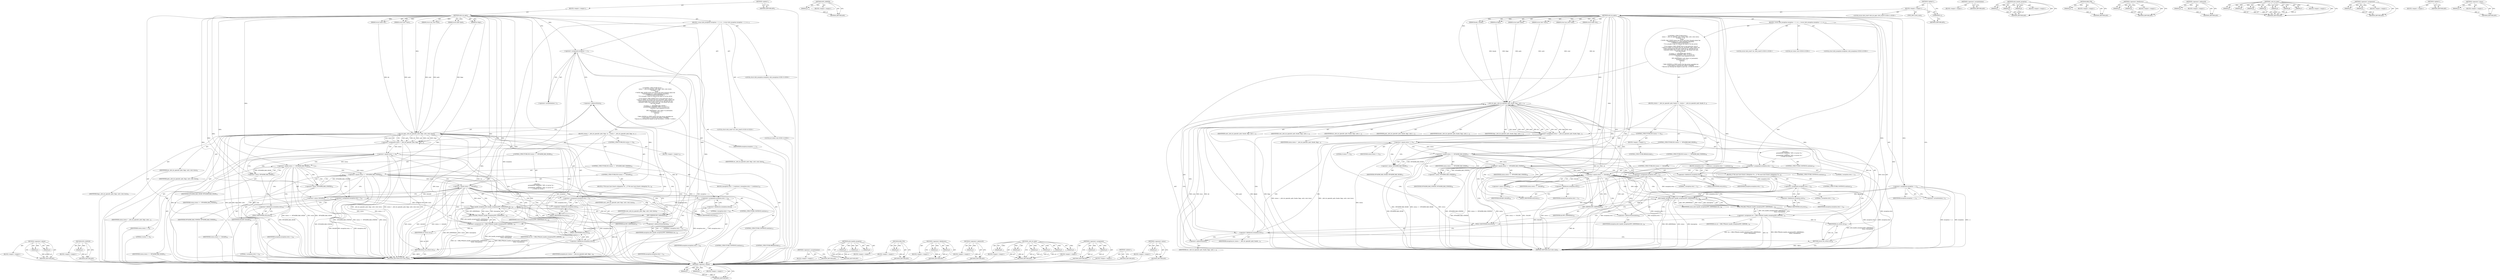 digraph "&lt;operator&gt;.minus" {
vulnerable_141 [label=<(METHOD,&lt;operator&gt;.equals)>];
vulnerable_142 [label=<(PARAM,p1)>];
vulnerable_143 [label=<(PARAM,p2)>];
vulnerable_144 [label=<(BLOCK,&lt;empty&gt;,&lt;empty&gt;)>];
vulnerable_145 [label=<(METHOD_RETURN,ANY)>];
vulnerable_165 [label=<(METHOD,NFS_SERVER)>];
vulnerable_166 [label=<(PARAM,p1)>];
vulnerable_167 [label=<(BLOCK,&lt;empty&gt;,&lt;empty&gt;)>];
vulnerable_168 [label=<(METHOD_RETURN,ANY)>];
vulnerable_6 [label=<(METHOD,&lt;global&gt;)<SUB>1</SUB>>];
vulnerable_7 [label=<(BLOCK,&lt;empty&gt;,&lt;empty&gt;)<SUB>1</SUB>>];
vulnerable_8 [label=<(METHOD,nfs4_do_open)<SUB>1</SUB>>];
vulnerable_9 [label=<(PARAM,struct inode *dir)<SUB>1</SUB>>];
vulnerable_10 [label=<(PARAM,struct path *path)<SUB>1</SUB>>];
vulnerable_11 [label=<(PARAM,int flags)<SUB>1</SUB>>];
vulnerable_12 [label=<(PARAM,struct iattr *sattr)<SUB>1</SUB>>];
vulnerable_13 [label=<(PARAM,struct rpc_cred *cred)<SUB>1</SUB>>];
vulnerable_14 [label=<(BLOCK,{
 	struct nfs4_exception exception = { };
 	st...,{
 	struct nfs4_exception exception = { };
 	st...)<SUB>2</SUB>>];
vulnerable_15 [label="<(LOCAL,struct nfs4_exception exception: nfs4_exception)<SUB>3</SUB>>"];
vulnerable_16 [label=<(&lt;operator&gt;.assignment,exception = { })<SUB>3</SUB>>];
vulnerable_17 [label=<(IDENTIFIER,exception,exception = { })<SUB>3</SUB>>];
vulnerable_18 [label=<(&lt;operator&gt;.arrayInitializer,{ })<SUB>3</SUB>>];
vulnerable_19 [label="<(LOCAL,struct nfs4_state* res: nfs4_state*)<SUB>4</SUB>>"];
vulnerable_20 [label="<(LOCAL,int status: int)<SUB>5</SUB>>"];
vulnerable_21 [label="<(CONTROL_STRUCTURE,DO,do {
		status = _nfs4_do_open(dir, path, flags, sattr, cred, &amp;res);
 		if (status == 0)
 			break;
 		/* NOTE: BAD_SEQID means the server and client disagree about the
		 * book-keeping w.r.t. state-changing operations
		 * (OPEN/CLOSE/LOCK/LOCKU...)
		 * It is actually a sign of a bug on the client or on the server.
		 *
		 * If we receive a BAD_SEQID error in the particular case of
		 * doing an OPEN, we assume that nfs_increment_open_seqid() will
		 * have unhashed the old state_owner for us, and that we can
		 * therefore safely retry using a new one. We should still warn
		 * the user though...
		 */
		if (status == -NFS4ERR_BAD_SEQID) {
			printk(KERN_WARNING &quot;NFS: v4 server %s &quot;
					&quot; returned a bad sequence-id error!\n&quot;,
					NFS_SERVER(dir)-&gt;nfs_client-&gt;cl_hostname);
			exception.retry = 1;
			continue;
		}
		/*
		 * BAD_STATEID on OPEN means that the server cancelled our
		 * state before it received the OPEN_CONFIRM.
		 * Recover by retrying the request as per the discus...)<SUB>7</SUB>>"];
vulnerable_22 [label=<(BLOCK,{
		status = _nfs4_do_open(dir, path, flags, sa...,{
		status = _nfs4_do_open(dir, path, flags, sa...)<SUB>7</SUB>>];
vulnerable_23 [label=<(&lt;operator&gt;.assignment,status = _nfs4_do_open(dir, path, flags, sattr,...)<SUB>8</SUB>>];
vulnerable_24 [label=<(IDENTIFIER,status,status = _nfs4_do_open(dir, path, flags, sattr,...)<SUB>8</SUB>>];
vulnerable_25 [label=<(_nfs4_do_open,_nfs4_do_open(dir, path, flags, sattr, cred, &amp;res))<SUB>8</SUB>>];
vulnerable_26 [label=<(IDENTIFIER,dir,_nfs4_do_open(dir, path, flags, sattr, cred, &amp;res))<SUB>8</SUB>>];
vulnerable_27 [label=<(IDENTIFIER,path,_nfs4_do_open(dir, path, flags, sattr, cred, &amp;res))<SUB>8</SUB>>];
vulnerable_28 [label=<(IDENTIFIER,flags,_nfs4_do_open(dir, path, flags, sattr, cred, &amp;res))<SUB>8</SUB>>];
vulnerable_29 [label=<(IDENTIFIER,sattr,_nfs4_do_open(dir, path, flags, sattr, cred, &amp;res))<SUB>8</SUB>>];
vulnerable_30 [label=<(IDENTIFIER,cred,_nfs4_do_open(dir, path, flags, sattr, cred, &amp;res))<SUB>8</SUB>>];
vulnerable_31 [label=<(&lt;operator&gt;.addressOf,&amp;res)<SUB>8</SUB>>];
vulnerable_32 [label=<(IDENTIFIER,res,_nfs4_do_open(dir, path, flags, sattr, cred, &amp;res))<SUB>8</SUB>>];
vulnerable_33 [label=<(CONTROL_STRUCTURE,IF,if (status == 0))<SUB>9</SUB>>];
vulnerable_34 [label=<(&lt;operator&gt;.equals,status == 0)<SUB>9</SUB>>];
vulnerable_35 [label=<(IDENTIFIER,status,status == 0)<SUB>9</SUB>>];
vulnerable_36 [label=<(LITERAL,0,status == 0)<SUB>9</SUB>>];
vulnerable_37 [label=<(BLOCK,&lt;empty&gt;,&lt;empty&gt;)<SUB>10</SUB>>];
vulnerable_38 [label=<(CONTROL_STRUCTURE,BREAK,break;)<SUB>10</SUB>>];
vulnerable_39 [label=<(CONTROL_STRUCTURE,IF,if (status == -NFS4ERR_BAD_SEQID))<SUB>22</SUB>>];
vulnerable_40 [label=<(&lt;operator&gt;.equals,status == -NFS4ERR_BAD_SEQID)<SUB>22</SUB>>];
vulnerable_41 [label=<(IDENTIFIER,status,status == -NFS4ERR_BAD_SEQID)<SUB>22</SUB>>];
vulnerable_42 [label=<(&lt;operator&gt;.minus,-NFS4ERR_BAD_SEQID)<SUB>22</SUB>>];
vulnerable_43 [label=<(IDENTIFIER,NFS4ERR_BAD_SEQID,-NFS4ERR_BAD_SEQID)<SUB>22</SUB>>];
vulnerable_44 [label="<(BLOCK,{
			printk(KERN_WARNING &quot;NFS: v4 server %s &quot;
	...,{
			printk(KERN_WARNING &quot;NFS: v4 server %s &quot;
	...)<SUB>22</SUB>>"];
vulnerable_45 [label=<(&lt;operator&gt;.assignment,exception.retry = 1)<SUB>26</SUB>>];
vulnerable_46 [label=<(&lt;operator&gt;.fieldAccess,exception.retry)<SUB>26</SUB>>];
vulnerable_47 [label=<(IDENTIFIER,exception,exception.retry = 1)<SUB>26</SUB>>];
vulnerable_48 [label=<(FIELD_IDENTIFIER,retry,retry)<SUB>26</SUB>>];
vulnerable_49 [label=<(LITERAL,1,exception.retry = 1)<SUB>26</SUB>>];
vulnerable_50 [label=<(CONTROL_STRUCTURE,CONTINUE,continue;)<SUB>27</SUB>>];
vulnerable_51 [label=<(CONTROL_STRUCTURE,IF,if (status == -NFS4ERR_BAD_STATEID))<SUB>35</SUB>>];
vulnerable_52 [label=<(&lt;operator&gt;.equals,status == -NFS4ERR_BAD_STATEID)<SUB>35</SUB>>];
vulnerable_53 [label=<(IDENTIFIER,status,status == -NFS4ERR_BAD_STATEID)<SUB>35</SUB>>];
vulnerable_54 [label=<(&lt;operator&gt;.minus,-NFS4ERR_BAD_STATEID)<SUB>35</SUB>>];
vulnerable_55 [label=<(IDENTIFIER,NFS4ERR_BAD_STATEID,-NFS4ERR_BAD_STATEID)<SUB>35</SUB>>];
vulnerable_56 [label=<(BLOCK,{
			exception.retry = 1;
			continue;
		},{
			exception.retry = 1;
			continue;
		})<SUB>35</SUB>>];
vulnerable_57 [label=<(&lt;operator&gt;.assignment,exception.retry = 1)<SUB>36</SUB>>];
vulnerable_58 [label=<(&lt;operator&gt;.fieldAccess,exception.retry)<SUB>36</SUB>>];
vulnerable_59 [label=<(IDENTIFIER,exception,exception.retry = 1)<SUB>36</SUB>>];
vulnerable_60 [label=<(FIELD_IDENTIFIER,retry,retry)<SUB>36</SUB>>];
vulnerable_61 [label=<(LITERAL,1,exception.retry = 1)<SUB>36</SUB>>];
vulnerable_62 [label=<(CONTROL_STRUCTURE,CONTINUE,continue;)<SUB>37</SUB>>];
vulnerable_63 [label=<(CONTROL_STRUCTURE,IF,if (status == -EAGAIN))<SUB>39</SUB>>];
vulnerable_64 [label=<(&lt;operator&gt;.equals,status == -EAGAIN)<SUB>39</SUB>>];
vulnerable_65 [label=<(IDENTIFIER,status,status == -EAGAIN)<SUB>39</SUB>>];
vulnerable_66 [label=<(&lt;operator&gt;.minus,-EAGAIN)<SUB>39</SUB>>];
vulnerable_67 [label=<(IDENTIFIER,EAGAIN,-EAGAIN)<SUB>39</SUB>>];
vulnerable_68 [label=<(BLOCK,{
			/* We must have found a delegation */
			e...,{
			/* We must have found a delegation */
			e...)<SUB>39</SUB>>];
vulnerable_69 [label=<(&lt;operator&gt;.assignment,exception.retry = 1)<SUB>41</SUB>>];
vulnerable_70 [label=<(&lt;operator&gt;.fieldAccess,exception.retry)<SUB>41</SUB>>];
vulnerable_71 [label=<(IDENTIFIER,exception,exception.retry = 1)<SUB>41</SUB>>];
vulnerable_72 [label=<(FIELD_IDENTIFIER,retry,retry)<SUB>41</SUB>>];
vulnerable_73 [label=<(LITERAL,1,exception.retry = 1)<SUB>41</SUB>>];
vulnerable_74 [label=<(CONTROL_STRUCTURE,CONTINUE,continue;)<SUB>42</SUB>>];
vulnerable_75 [label=<(&lt;operator&gt;.assignment,res = ERR_PTR(nfs4_handle_exception(NFS_SERVER(...)<SUB>44</SUB>>];
vulnerable_76 [label=<(IDENTIFIER,res,res = ERR_PTR(nfs4_handle_exception(NFS_SERVER(...)<SUB>44</SUB>>];
vulnerable_77 [label=<(ERR_PTR,ERR_PTR(nfs4_handle_exception(NFS_SERVER(dir),
...)<SUB>44</SUB>>];
vulnerable_78 [label=<(nfs4_handle_exception,nfs4_handle_exception(NFS_SERVER(dir),
					sta...)<SUB>44</SUB>>];
vulnerable_79 [label=<(NFS_SERVER,NFS_SERVER(dir))<SUB>44</SUB>>];
vulnerable_80 [label=<(IDENTIFIER,dir,NFS_SERVER(dir))<SUB>44</SUB>>];
vulnerable_81 [label=<(IDENTIFIER,status,nfs4_handle_exception(NFS_SERVER(dir),
					sta...)<SUB>45</SUB>>];
vulnerable_82 [label=<(&lt;operator&gt;.addressOf,&amp;exception)<SUB>45</SUB>>];
vulnerable_83 [label=<(IDENTIFIER,exception,nfs4_handle_exception(NFS_SERVER(dir),
					sta...)<SUB>45</SUB>>];
vulnerable_84 [label=<(&lt;operator&gt;.fieldAccess,exception.retry)<SUB>46</SUB>>];
vulnerable_85 [label=<(IDENTIFIER,exception,do {
		status = _nfs4_do_open(dir, path, flags,...)<SUB>46</SUB>>];
vulnerable_86 [label=<(FIELD_IDENTIFIER,retry,retry)<SUB>46</SUB>>];
vulnerable_87 [label=<(RETURN,return res;,return res;)<SUB>47</SUB>>];
vulnerable_88 [label=<(IDENTIFIER,res,return res;)<SUB>47</SUB>>];
vulnerable_89 [label=<(METHOD_RETURN,struct nfs4_state)<SUB>1</SUB>>];
vulnerable_91 [label=<(METHOD_RETURN,ANY)<SUB>1</SUB>>];
vulnerable_125 [label=<(METHOD,&lt;operator&gt;.arrayInitializer)>];
vulnerable_126 [label=<(BLOCK,&lt;empty&gt;,&lt;empty&gt;)>];
vulnerable_127 [label=<(METHOD_RETURN,ANY)>];
vulnerable_159 [label=<(METHOD,nfs4_handle_exception)>];
vulnerable_160 [label=<(PARAM,p1)>];
vulnerable_161 [label=<(PARAM,p2)>];
vulnerable_162 [label=<(PARAM,p3)>];
vulnerable_163 [label=<(BLOCK,&lt;empty&gt;,&lt;empty&gt;)>];
vulnerable_164 [label=<(METHOD_RETURN,ANY)>];
vulnerable_155 [label=<(METHOD,ERR_PTR)>];
vulnerable_156 [label=<(PARAM,p1)>];
vulnerable_157 [label=<(BLOCK,&lt;empty&gt;,&lt;empty&gt;)>];
vulnerable_158 [label=<(METHOD_RETURN,ANY)>];
vulnerable_150 [label=<(METHOD,&lt;operator&gt;.fieldAccess)>];
vulnerable_151 [label=<(PARAM,p1)>];
vulnerable_152 [label=<(PARAM,p2)>];
vulnerable_153 [label=<(BLOCK,&lt;empty&gt;,&lt;empty&gt;)>];
vulnerable_154 [label=<(METHOD_RETURN,ANY)>];
vulnerable_137 [label=<(METHOD,&lt;operator&gt;.addressOf)>];
vulnerable_138 [label=<(PARAM,p1)>];
vulnerable_139 [label=<(BLOCK,&lt;empty&gt;,&lt;empty&gt;)>];
vulnerable_140 [label=<(METHOD_RETURN,ANY)>];
vulnerable_128 [label=<(METHOD,_nfs4_do_open)>];
vulnerable_129 [label=<(PARAM,p1)>];
vulnerable_130 [label=<(PARAM,p2)>];
vulnerable_131 [label=<(PARAM,p3)>];
vulnerable_132 [label=<(PARAM,p4)>];
vulnerable_133 [label=<(PARAM,p5)>];
vulnerable_134 [label=<(PARAM,p6)>];
vulnerable_135 [label=<(BLOCK,&lt;empty&gt;,&lt;empty&gt;)>];
vulnerable_136 [label=<(METHOD_RETURN,ANY)>];
vulnerable_120 [label=<(METHOD,&lt;operator&gt;.assignment)>];
vulnerable_121 [label=<(PARAM,p1)>];
vulnerable_122 [label=<(PARAM,p2)>];
vulnerable_123 [label=<(BLOCK,&lt;empty&gt;,&lt;empty&gt;)>];
vulnerable_124 [label=<(METHOD_RETURN,ANY)>];
vulnerable_114 [label=<(METHOD,&lt;global&gt;)<SUB>1</SUB>>];
vulnerable_115 [label=<(BLOCK,&lt;empty&gt;,&lt;empty&gt;)>];
vulnerable_116 [label=<(METHOD_RETURN,ANY)>];
vulnerable_146 [label=<(METHOD,&lt;operator&gt;.minus)>];
vulnerable_147 [label=<(PARAM,p1)>];
vulnerable_148 [label=<(BLOCK,&lt;empty&gt;,&lt;empty&gt;)>];
vulnerable_149 [label=<(METHOD_RETURN,ANY)>];
fixed_152 [label=<(METHOD,&lt;operator&gt;.equals)>];
fixed_153 [label=<(PARAM,p1)>];
fixed_154 [label=<(PARAM,p2)>];
fixed_155 [label=<(BLOCK,&lt;empty&gt;,&lt;empty&gt;)>];
fixed_156 [label=<(METHOD_RETURN,ANY)>];
fixed_176 [label=<(METHOD,NFS_SERVER)>];
fixed_177 [label=<(PARAM,p1)>];
fixed_178 [label=<(BLOCK,&lt;empty&gt;,&lt;empty&gt;)>];
fixed_179 [label=<(METHOD_RETURN,ANY)>];
fixed_6 [label=<(METHOD,&lt;global&gt;)<SUB>1</SUB>>];
fixed_7 [label=<(BLOCK,&lt;empty&gt;,&lt;empty&gt;)<SUB>1</SUB>>];
fixed_8 [label=<(TYPE_DECL,nfs4_state)<SUB>1</SUB>>];
fixed_9 [label="<(LOCAL,struct nfs4_state* nfs4_do_open: nfs4_state*)<SUB>1</SUB>>"];
fixed_10 [label=<(UNKNOWN,),))<SUB>1</SUB>>];
fixed_11 [label=<(METHOD,nfs4_do_open)<SUB>2</SUB>>];
fixed_12 [label=<(PARAM,struct inode *dir)<SUB>2</SUB>>];
fixed_13 [label=<(PARAM,struct path *path)<SUB>2</SUB>>];
fixed_14 [label=<(PARAM,fmode_t fmode)<SUB>2</SUB>>];
fixed_15 [label=<(PARAM,int flags)<SUB>2</SUB>>];
fixed_16 [label=<(PARAM,struct iattr *sattr)<SUB>2</SUB>>];
fixed_17 [label=<(PARAM,struct rpc_cred *cred)<SUB>2</SUB>>];
fixed_18 [label=<(BLOCK,{
 	struct nfs4_exception exception = { };
 	st...,{
 	struct nfs4_exception exception = { };
 	st...)<SUB>3</SUB>>];
fixed_19 [label="<(LOCAL,struct nfs4_exception exception: nfs4_exception)<SUB>4</SUB>>"];
fixed_20 [label=<(&lt;operator&gt;.assignment,exception = { })<SUB>4</SUB>>];
fixed_21 [label=<(IDENTIFIER,exception,exception = { })<SUB>4</SUB>>];
fixed_22 [label=<(&lt;operator&gt;.arrayInitializer,{ })<SUB>4</SUB>>];
fixed_23 [label="<(LOCAL,struct nfs4_state* res: nfs4_state*)<SUB>5</SUB>>"];
fixed_24 [label="<(LOCAL,int status: int)<SUB>6</SUB>>"];
fixed_25 [label="<(CONTROL_STRUCTURE,DO,do {
		status = _nfs4_do_open(dir, path, fmode, flags, sattr, cred, &amp;res);
 		if (status == 0)
 			break;
 		/* NOTE: BAD_SEQID means the server and client disagree about the
		 * book-keeping w.r.t. state-changing operations
		 * (OPEN/CLOSE/LOCK/LOCKU...)
		 * It is actually a sign of a bug on the client or on the server.
		 *
		 * If we receive a BAD_SEQID error in the particular case of
		 * doing an OPEN, we assume that nfs_increment_open_seqid() will
		 * have unhashed the old state_owner for us, and that we can
		 * therefore safely retry using a new one. We should still warn
		 * the user though...
		 */
		if (status == -NFS4ERR_BAD_SEQID) {
			printk(KERN_WARNING &quot;NFS: v4 server %s &quot;
					&quot; returned a bad sequence-id error!\n&quot;,
					NFS_SERVER(dir)-&gt;nfs_client-&gt;cl_hostname);
			exception.retry = 1;
			continue;
		}
		/*
		 * BAD_STATEID on OPEN means that the server cancelled our
		 * state before it received the OPEN_CONFIRM.
		 * Recover by retrying the request as per the...)<SUB>8</SUB>>"];
fixed_26 [label=<(BLOCK,{
		status = _nfs4_do_open(dir, path, fmode, fl...,{
		status = _nfs4_do_open(dir, path, fmode, fl...)<SUB>8</SUB>>];
fixed_27 [label=<(&lt;operator&gt;.assignment,status = _nfs4_do_open(dir, path, fmode, flags,...)<SUB>9</SUB>>];
fixed_28 [label=<(IDENTIFIER,status,status = _nfs4_do_open(dir, path, fmode, flags,...)<SUB>9</SUB>>];
fixed_29 [label=<(_nfs4_do_open,_nfs4_do_open(dir, path, fmode, flags, sattr, c...)<SUB>9</SUB>>];
fixed_30 [label=<(IDENTIFIER,dir,_nfs4_do_open(dir, path, fmode, flags, sattr, c...)<SUB>9</SUB>>];
fixed_31 [label=<(IDENTIFIER,path,_nfs4_do_open(dir, path, fmode, flags, sattr, c...)<SUB>9</SUB>>];
fixed_32 [label=<(IDENTIFIER,fmode,_nfs4_do_open(dir, path, fmode, flags, sattr, c...)<SUB>9</SUB>>];
fixed_33 [label=<(IDENTIFIER,flags,_nfs4_do_open(dir, path, fmode, flags, sattr, c...)<SUB>9</SUB>>];
fixed_34 [label=<(IDENTIFIER,sattr,_nfs4_do_open(dir, path, fmode, flags, sattr, c...)<SUB>9</SUB>>];
fixed_35 [label=<(IDENTIFIER,cred,_nfs4_do_open(dir, path, fmode, flags, sattr, c...)<SUB>9</SUB>>];
fixed_36 [label=<(&lt;operator&gt;.addressOf,&amp;res)<SUB>9</SUB>>];
fixed_37 [label=<(IDENTIFIER,res,_nfs4_do_open(dir, path, fmode, flags, sattr, c...)<SUB>9</SUB>>];
fixed_38 [label=<(CONTROL_STRUCTURE,IF,if (status == 0))<SUB>10</SUB>>];
fixed_39 [label=<(&lt;operator&gt;.equals,status == 0)<SUB>10</SUB>>];
fixed_40 [label=<(IDENTIFIER,status,status == 0)<SUB>10</SUB>>];
fixed_41 [label=<(LITERAL,0,status == 0)<SUB>10</SUB>>];
fixed_42 [label=<(BLOCK,&lt;empty&gt;,&lt;empty&gt;)<SUB>11</SUB>>];
fixed_43 [label=<(CONTROL_STRUCTURE,BREAK,break;)<SUB>11</SUB>>];
fixed_44 [label=<(CONTROL_STRUCTURE,IF,if (status == -NFS4ERR_BAD_SEQID))<SUB>23</SUB>>];
fixed_45 [label=<(&lt;operator&gt;.equals,status == -NFS4ERR_BAD_SEQID)<SUB>23</SUB>>];
fixed_46 [label=<(IDENTIFIER,status,status == -NFS4ERR_BAD_SEQID)<SUB>23</SUB>>];
fixed_47 [label=<(&lt;operator&gt;.minus,-NFS4ERR_BAD_SEQID)<SUB>23</SUB>>];
fixed_48 [label=<(IDENTIFIER,NFS4ERR_BAD_SEQID,-NFS4ERR_BAD_SEQID)<SUB>23</SUB>>];
fixed_49 [label="<(BLOCK,{
			printk(KERN_WARNING &quot;NFS: v4 server %s &quot;
	...,{
			printk(KERN_WARNING &quot;NFS: v4 server %s &quot;
	...)<SUB>23</SUB>>"];
fixed_50 [label=<(&lt;operator&gt;.assignment,exception.retry = 1)<SUB>27</SUB>>];
fixed_51 [label=<(&lt;operator&gt;.fieldAccess,exception.retry)<SUB>27</SUB>>];
fixed_52 [label=<(IDENTIFIER,exception,exception.retry = 1)<SUB>27</SUB>>];
fixed_53 [label=<(FIELD_IDENTIFIER,retry,retry)<SUB>27</SUB>>];
fixed_54 [label=<(LITERAL,1,exception.retry = 1)<SUB>27</SUB>>];
fixed_55 [label=<(CONTROL_STRUCTURE,CONTINUE,continue;)<SUB>28</SUB>>];
fixed_56 [label=<(CONTROL_STRUCTURE,IF,if (status == -NFS4ERR_BAD_STATEID))<SUB>36</SUB>>];
fixed_57 [label=<(&lt;operator&gt;.equals,status == -NFS4ERR_BAD_STATEID)<SUB>36</SUB>>];
fixed_58 [label=<(IDENTIFIER,status,status == -NFS4ERR_BAD_STATEID)<SUB>36</SUB>>];
fixed_59 [label=<(&lt;operator&gt;.minus,-NFS4ERR_BAD_STATEID)<SUB>36</SUB>>];
fixed_60 [label=<(IDENTIFIER,NFS4ERR_BAD_STATEID,-NFS4ERR_BAD_STATEID)<SUB>36</SUB>>];
fixed_61 [label=<(BLOCK,{
			exception.retry = 1;
			continue;
		},{
			exception.retry = 1;
			continue;
		})<SUB>36</SUB>>];
fixed_62 [label=<(&lt;operator&gt;.assignment,exception.retry = 1)<SUB>37</SUB>>];
fixed_63 [label=<(&lt;operator&gt;.fieldAccess,exception.retry)<SUB>37</SUB>>];
fixed_64 [label=<(IDENTIFIER,exception,exception.retry = 1)<SUB>37</SUB>>];
fixed_65 [label=<(FIELD_IDENTIFIER,retry,retry)<SUB>37</SUB>>];
fixed_66 [label=<(LITERAL,1,exception.retry = 1)<SUB>37</SUB>>];
fixed_67 [label=<(CONTROL_STRUCTURE,CONTINUE,continue;)<SUB>38</SUB>>];
fixed_68 [label=<(CONTROL_STRUCTURE,IF,if (status == -EAGAIN))<SUB>40</SUB>>];
fixed_69 [label=<(&lt;operator&gt;.equals,status == -EAGAIN)<SUB>40</SUB>>];
fixed_70 [label=<(IDENTIFIER,status,status == -EAGAIN)<SUB>40</SUB>>];
fixed_71 [label=<(&lt;operator&gt;.minus,-EAGAIN)<SUB>40</SUB>>];
fixed_72 [label=<(IDENTIFIER,EAGAIN,-EAGAIN)<SUB>40</SUB>>];
fixed_73 [label=<(BLOCK,{
			/* We must have found a delegation */
			e...,{
			/* We must have found a delegation */
			e...)<SUB>40</SUB>>];
fixed_74 [label=<(&lt;operator&gt;.assignment,exception.retry = 1)<SUB>42</SUB>>];
fixed_75 [label=<(&lt;operator&gt;.fieldAccess,exception.retry)<SUB>42</SUB>>];
fixed_76 [label=<(IDENTIFIER,exception,exception.retry = 1)<SUB>42</SUB>>];
fixed_77 [label=<(FIELD_IDENTIFIER,retry,retry)<SUB>42</SUB>>];
fixed_78 [label=<(LITERAL,1,exception.retry = 1)<SUB>42</SUB>>];
fixed_79 [label=<(CONTROL_STRUCTURE,CONTINUE,continue;)<SUB>43</SUB>>];
fixed_80 [label=<(&lt;operator&gt;.assignment,res = ERR_PTR(nfs4_handle_exception(NFS_SERVER(...)<SUB>45</SUB>>];
fixed_81 [label=<(IDENTIFIER,res,res = ERR_PTR(nfs4_handle_exception(NFS_SERVER(...)<SUB>45</SUB>>];
fixed_82 [label=<(ERR_PTR,ERR_PTR(nfs4_handle_exception(NFS_SERVER(dir),
...)<SUB>45</SUB>>];
fixed_83 [label=<(nfs4_handle_exception,nfs4_handle_exception(NFS_SERVER(dir),
					sta...)<SUB>45</SUB>>];
fixed_84 [label=<(NFS_SERVER,NFS_SERVER(dir))<SUB>45</SUB>>];
fixed_85 [label=<(IDENTIFIER,dir,NFS_SERVER(dir))<SUB>45</SUB>>];
fixed_86 [label=<(IDENTIFIER,status,nfs4_handle_exception(NFS_SERVER(dir),
					sta...)<SUB>46</SUB>>];
fixed_87 [label=<(&lt;operator&gt;.addressOf,&amp;exception)<SUB>46</SUB>>];
fixed_88 [label=<(IDENTIFIER,exception,nfs4_handle_exception(NFS_SERVER(dir),
					sta...)<SUB>46</SUB>>];
fixed_89 [label=<(&lt;operator&gt;.fieldAccess,exception.retry)<SUB>47</SUB>>];
fixed_90 [label=<(IDENTIFIER,exception,do {
		status = _nfs4_do_open(dir, path, fmode,...)<SUB>47</SUB>>];
fixed_91 [label=<(FIELD_IDENTIFIER,retry,retry)<SUB>47</SUB>>];
fixed_92 [label=<(RETURN,return res;,return res;)<SUB>48</SUB>>];
fixed_93 [label=<(IDENTIFIER,res,return res;)<SUB>48</SUB>>];
fixed_94 [label=<(METHOD_RETURN,struct nfs4_state)<SUB>2</SUB>>];
fixed_96 [label=<(METHOD_RETURN,ANY)<SUB>1</SUB>>];
fixed_135 [label=<(METHOD,&lt;operator&gt;.arrayInitializer)>];
fixed_136 [label=<(BLOCK,&lt;empty&gt;,&lt;empty&gt;)>];
fixed_137 [label=<(METHOD_RETURN,ANY)>];
fixed_170 [label=<(METHOD,nfs4_handle_exception)>];
fixed_171 [label=<(PARAM,p1)>];
fixed_172 [label=<(PARAM,p2)>];
fixed_173 [label=<(PARAM,p3)>];
fixed_174 [label=<(BLOCK,&lt;empty&gt;,&lt;empty&gt;)>];
fixed_175 [label=<(METHOD_RETURN,ANY)>];
fixed_166 [label=<(METHOD,ERR_PTR)>];
fixed_167 [label=<(PARAM,p1)>];
fixed_168 [label=<(BLOCK,&lt;empty&gt;,&lt;empty&gt;)>];
fixed_169 [label=<(METHOD_RETURN,ANY)>];
fixed_161 [label=<(METHOD,&lt;operator&gt;.fieldAccess)>];
fixed_162 [label=<(PARAM,p1)>];
fixed_163 [label=<(PARAM,p2)>];
fixed_164 [label=<(BLOCK,&lt;empty&gt;,&lt;empty&gt;)>];
fixed_165 [label=<(METHOD_RETURN,ANY)>];
fixed_148 [label=<(METHOD,&lt;operator&gt;.addressOf)>];
fixed_149 [label=<(PARAM,p1)>];
fixed_150 [label=<(BLOCK,&lt;empty&gt;,&lt;empty&gt;)>];
fixed_151 [label=<(METHOD_RETURN,ANY)>];
fixed_138 [label=<(METHOD,_nfs4_do_open)>];
fixed_139 [label=<(PARAM,p1)>];
fixed_140 [label=<(PARAM,p2)>];
fixed_141 [label=<(PARAM,p3)>];
fixed_142 [label=<(PARAM,p4)>];
fixed_143 [label=<(PARAM,p5)>];
fixed_144 [label=<(PARAM,p6)>];
fixed_145 [label=<(PARAM,p7)>];
fixed_146 [label=<(BLOCK,&lt;empty&gt;,&lt;empty&gt;)>];
fixed_147 [label=<(METHOD_RETURN,ANY)>];
fixed_130 [label=<(METHOD,&lt;operator&gt;.assignment)>];
fixed_131 [label=<(PARAM,p1)>];
fixed_132 [label=<(PARAM,p2)>];
fixed_133 [label=<(BLOCK,&lt;empty&gt;,&lt;empty&gt;)>];
fixed_134 [label=<(METHOD_RETURN,ANY)>];
fixed_124 [label=<(METHOD,&lt;global&gt;)<SUB>1</SUB>>];
fixed_125 [label=<(BLOCK,&lt;empty&gt;,&lt;empty&gt;)>];
fixed_126 [label=<(METHOD_RETURN,ANY)>];
fixed_157 [label=<(METHOD,&lt;operator&gt;.minus)>];
fixed_158 [label=<(PARAM,p1)>];
fixed_159 [label=<(BLOCK,&lt;empty&gt;,&lt;empty&gt;)>];
fixed_160 [label=<(METHOD_RETURN,ANY)>];
vulnerable_141 -> vulnerable_142  [key=0, label="AST: "];
vulnerable_141 -> vulnerable_142  [key=1, label="DDG: "];
vulnerable_141 -> vulnerable_144  [key=0, label="AST: "];
vulnerable_141 -> vulnerable_143  [key=0, label="AST: "];
vulnerable_141 -> vulnerable_143  [key=1, label="DDG: "];
vulnerable_141 -> vulnerable_145  [key=0, label="AST: "];
vulnerable_141 -> vulnerable_145  [key=1, label="CFG: "];
vulnerable_142 -> vulnerable_145  [key=0, label="DDG: p1"];
vulnerable_143 -> vulnerable_145  [key=0, label="DDG: p2"];
vulnerable_144 -> fixed_152  [key=0];
vulnerable_145 -> fixed_152  [key=0];
vulnerable_165 -> vulnerable_166  [key=0, label="AST: "];
vulnerable_165 -> vulnerable_166  [key=1, label="DDG: "];
vulnerable_165 -> vulnerable_167  [key=0, label="AST: "];
vulnerable_165 -> vulnerable_168  [key=0, label="AST: "];
vulnerable_165 -> vulnerable_168  [key=1, label="CFG: "];
vulnerable_166 -> vulnerable_168  [key=0, label="DDG: p1"];
vulnerable_167 -> fixed_152  [key=0];
vulnerable_168 -> fixed_152  [key=0];
vulnerable_6 -> vulnerable_7  [key=0, label="AST: "];
vulnerable_6 -> vulnerable_91  [key=0, label="AST: "];
vulnerable_6 -> vulnerable_91  [key=1, label="CFG: "];
vulnerable_7 -> vulnerable_8  [key=0, label="AST: "];
vulnerable_8 -> vulnerable_9  [key=0, label="AST: "];
vulnerable_8 -> vulnerable_9  [key=1, label="DDG: "];
vulnerable_8 -> vulnerable_10  [key=0, label="AST: "];
vulnerable_8 -> vulnerable_10  [key=1, label="DDG: "];
vulnerable_8 -> vulnerable_11  [key=0, label="AST: "];
vulnerable_8 -> vulnerable_11  [key=1, label="DDG: "];
vulnerable_8 -> vulnerable_12  [key=0, label="AST: "];
vulnerable_8 -> vulnerable_12  [key=1, label="DDG: "];
vulnerable_8 -> vulnerable_13  [key=0, label="AST: "];
vulnerable_8 -> vulnerable_13  [key=1, label="DDG: "];
vulnerable_8 -> vulnerable_14  [key=0, label="AST: "];
vulnerable_8 -> vulnerable_89  [key=0, label="AST: "];
vulnerable_8 -> vulnerable_18  [key=0, label="CFG: "];
vulnerable_8 -> vulnerable_16  [key=0, label="DDG: "];
vulnerable_8 -> vulnerable_88  [key=0, label="DDG: "];
vulnerable_8 -> vulnerable_25  [key=0, label="DDG: "];
vulnerable_8 -> vulnerable_34  [key=0, label="DDG: "];
vulnerable_8 -> vulnerable_40  [key=0, label="DDG: "];
vulnerable_8 -> vulnerable_45  [key=0, label="DDG: "];
vulnerable_8 -> vulnerable_52  [key=0, label="DDG: "];
vulnerable_8 -> vulnerable_57  [key=0, label="DDG: "];
vulnerable_8 -> vulnerable_64  [key=0, label="DDG: "];
vulnerable_8 -> vulnerable_69  [key=0, label="DDG: "];
vulnerable_8 -> vulnerable_42  [key=0, label="DDG: "];
vulnerable_8 -> vulnerable_54  [key=0, label="DDG: "];
vulnerable_8 -> vulnerable_66  [key=0, label="DDG: "];
vulnerable_8 -> vulnerable_78  [key=0, label="DDG: "];
vulnerable_8 -> vulnerable_79  [key=0, label="DDG: "];
vulnerable_9 -> vulnerable_25  [key=0, label="DDG: dir"];
vulnerable_10 -> vulnerable_25  [key=0, label="DDG: path"];
vulnerable_11 -> vulnerable_25  [key=0, label="DDG: flags"];
vulnerable_12 -> vulnerable_25  [key=0, label="DDG: sattr"];
vulnerable_13 -> vulnerable_25  [key=0, label="DDG: cred"];
vulnerable_14 -> vulnerable_15  [key=0, label="AST: "];
vulnerable_14 -> vulnerable_16  [key=0, label="AST: "];
vulnerable_14 -> vulnerable_19  [key=0, label="AST: "];
vulnerable_14 -> vulnerable_20  [key=0, label="AST: "];
vulnerable_14 -> vulnerable_21  [key=0, label="AST: "];
vulnerable_14 -> vulnerable_87  [key=0, label="AST: "];
vulnerable_15 -> fixed_152  [key=0];
vulnerable_16 -> vulnerable_17  [key=0, label="AST: "];
vulnerable_16 -> vulnerable_18  [key=0, label="AST: "];
vulnerable_16 -> vulnerable_31  [key=0, label="CFG: "];
vulnerable_16 -> vulnerable_89  [key=0, label="DDG: exception"];
vulnerable_16 -> vulnerable_89  [key=1, label="DDG: { }"];
vulnerable_16 -> vulnerable_89  [key=2, label="DDG: exception = { }"];
vulnerable_16 -> vulnerable_78  [key=0, label="DDG: exception"];
vulnerable_17 -> fixed_152  [key=0];
vulnerable_18 -> vulnerable_16  [key=0, label="CFG: "];
vulnerable_19 -> fixed_152  [key=0];
vulnerable_20 -> fixed_152  [key=0];
vulnerable_21 -> vulnerable_22  [key=0, label="AST: "];
vulnerable_21 -> vulnerable_84  [key=0, label="AST: "];
vulnerable_22 -> vulnerable_23  [key=0, label="AST: "];
vulnerable_22 -> vulnerable_33  [key=0, label="AST: "];
vulnerable_22 -> vulnerable_39  [key=0, label="AST: "];
vulnerable_22 -> vulnerable_51  [key=0, label="AST: "];
vulnerable_22 -> vulnerable_63  [key=0, label="AST: "];
vulnerable_22 -> vulnerable_75  [key=0, label="AST: "];
vulnerable_23 -> vulnerable_24  [key=0, label="AST: "];
vulnerable_23 -> vulnerable_25  [key=0, label="AST: "];
vulnerable_23 -> vulnerable_34  [key=0, label="CFG: "];
vulnerable_23 -> vulnerable_34  [key=1, label="DDG: status"];
vulnerable_23 -> vulnerable_89  [key=0, label="DDG: _nfs4_do_open(dir, path, flags, sattr, cred, &amp;res)"];
vulnerable_23 -> vulnerable_89  [key=1, label="DDG: status = _nfs4_do_open(dir, path, flags, sattr, cred, &amp;res)"];
vulnerable_24 -> fixed_152  [key=0];
vulnerable_25 -> vulnerable_26  [key=0, label="AST: "];
vulnerable_25 -> vulnerable_27  [key=0, label="AST: "];
vulnerable_25 -> vulnerable_28  [key=0, label="AST: "];
vulnerable_25 -> vulnerable_29  [key=0, label="AST: "];
vulnerable_25 -> vulnerable_30  [key=0, label="AST: "];
vulnerable_25 -> vulnerable_31  [key=0, label="AST: "];
vulnerable_25 -> vulnerable_23  [key=0, label="CFG: "];
vulnerable_25 -> vulnerable_23  [key=1, label="DDG: path"];
vulnerable_25 -> vulnerable_23  [key=2, label="DDG: dir"];
vulnerable_25 -> vulnerable_23  [key=3, label="DDG: sattr"];
vulnerable_25 -> vulnerable_23  [key=4, label="DDG: cred"];
vulnerable_25 -> vulnerable_23  [key=5, label="DDG: flags"];
vulnerable_25 -> vulnerable_23  [key=6, label="DDG: &amp;res"];
vulnerable_25 -> vulnerable_89  [key=0, label="DDG: dir"];
vulnerable_25 -> vulnerable_89  [key=1, label="DDG: path"];
vulnerable_25 -> vulnerable_89  [key=2, label="DDG: flags"];
vulnerable_25 -> vulnerable_89  [key=3, label="DDG: sattr"];
vulnerable_25 -> vulnerable_89  [key=4, label="DDG: cred"];
vulnerable_25 -> vulnerable_89  [key=5, label="DDG: &amp;res"];
vulnerable_25 -> vulnerable_88  [key=0, label="DDG: &amp;res"];
vulnerable_25 -> vulnerable_79  [key=0, label="DDG: dir"];
vulnerable_26 -> fixed_152  [key=0];
vulnerable_27 -> fixed_152  [key=0];
vulnerable_28 -> fixed_152  [key=0];
vulnerable_29 -> fixed_152  [key=0];
vulnerable_30 -> fixed_152  [key=0];
vulnerable_31 -> vulnerable_32  [key=0, label="AST: "];
vulnerable_31 -> vulnerable_25  [key=0, label="CFG: "];
vulnerable_32 -> fixed_152  [key=0];
vulnerable_33 -> vulnerable_34  [key=0, label="AST: "];
vulnerable_33 -> vulnerable_37  [key=0, label="AST: "];
vulnerable_34 -> vulnerable_35  [key=0, label="AST: "];
vulnerable_34 -> vulnerable_36  [key=0, label="AST: "];
vulnerable_34 -> vulnerable_87  [key=0, label="CFG: "];
vulnerable_34 -> vulnerable_42  [key=0, label="CFG: "];
vulnerable_34 -> vulnerable_42  [key=1, label="CDG: "];
vulnerable_34 -> vulnerable_89  [key=0, label="DDG: status"];
vulnerable_34 -> vulnerable_89  [key=1, label="DDG: status == 0"];
vulnerable_34 -> vulnerable_40  [key=0, label="DDG: status"];
vulnerable_34 -> vulnerable_40  [key=1, label="CDG: "];
vulnerable_34 -> vulnerable_84  [key=0, label="CDG: "];
vulnerable_34 -> vulnerable_86  [key=0, label="CDG: "];
vulnerable_35 -> fixed_152  [key=0];
vulnerable_36 -> fixed_152  [key=0];
vulnerable_37 -> vulnerable_38  [key=0, label="AST: "];
vulnerable_38 -> fixed_152  [key=0];
vulnerable_39 -> vulnerable_40  [key=0, label="AST: "];
vulnerable_39 -> vulnerable_44  [key=0, label="AST: "];
vulnerable_40 -> vulnerable_41  [key=0, label="AST: "];
vulnerable_40 -> vulnerable_42  [key=0, label="AST: "];
vulnerable_40 -> vulnerable_48  [key=0, label="CFG: "];
vulnerable_40 -> vulnerable_48  [key=1, label="CDG: "];
vulnerable_40 -> vulnerable_54  [key=0, label="CFG: "];
vulnerable_40 -> vulnerable_54  [key=1, label="CDG: "];
vulnerable_40 -> vulnerable_89  [key=0, label="DDG: status"];
vulnerable_40 -> vulnerable_89  [key=1, label="DDG: -NFS4ERR_BAD_SEQID"];
vulnerable_40 -> vulnerable_89  [key=2, label="DDG: status == -NFS4ERR_BAD_SEQID"];
vulnerable_40 -> vulnerable_52  [key=0, label="DDG: status"];
vulnerable_40 -> vulnerable_52  [key=1, label="CDG: "];
vulnerable_40 -> vulnerable_46  [key=0, label="CDG: "];
vulnerable_40 -> vulnerable_45  [key=0, label="CDG: "];
vulnerable_41 -> fixed_152  [key=0];
vulnerable_42 -> vulnerable_43  [key=0, label="AST: "];
vulnerable_42 -> vulnerable_40  [key=0, label="CFG: "];
vulnerable_42 -> vulnerable_40  [key=1, label="DDG: NFS4ERR_BAD_SEQID"];
vulnerable_42 -> vulnerable_89  [key=0, label="DDG: NFS4ERR_BAD_SEQID"];
vulnerable_43 -> fixed_152  [key=0];
vulnerable_44 -> vulnerable_45  [key=0, label="AST: "];
vulnerable_44 -> vulnerable_50  [key=0, label="AST: "];
vulnerable_45 -> vulnerable_46  [key=0, label="AST: "];
vulnerable_45 -> vulnerable_49  [key=0, label="AST: "];
vulnerable_45 -> vulnerable_86  [key=0, label="CFG: "];
vulnerable_45 -> vulnerable_89  [key=0, label="DDG: exception.retry"];
vulnerable_45 -> vulnerable_89  [key=1, label="DDG: exception.retry = 1"];
vulnerable_45 -> vulnerable_78  [key=0, label="DDG: exception.retry"];
vulnerable_46 -> vulnerable_47  [key=0, label="AST: "];
vulnerable_46 -> vulnerable_48  [key=0, label="AST: "];
vulnerable_46 -> vulnerable_45  [key=0, label="CFG: "];
vulnerable_47 -> fixed_152  [key=0];
vulnerable_48 -> vulnerable_46  [key=0, label="CFG: "];
vulnerable_49 -> fixed_152  [key=0];
vulnerable_50 -> fixed_152  [key=0];
vulnerable_51 -> vulnerable_52  [key=0, label="AST: "];
vulnerable_51 -> vulnerable_56  [key=0, label="AST: "];
vulnerable_52 -> vulnerable_53  [key=0, label="AST: "];
vulnerable_52 -> vulnerable_54  [key=0, label="AST: "];
vulnerable_52 -> vulnerable_60  [key=0, label="CFG: "];
vulnerable_52 -> vulnerable_60  [key=1, label="CDG: "];
vulnerable_52 -> vulnerable_66  [key=0, label="CFG: "];
vulnerable_52 -> vulnerable_66  [key=1, label="CDG: "];
vulnerable_52 -> vulnerable_89  [key=0, label="DDG: status"];
vulnerable_52 -> vulnerable_89  [key=1, label="DDG: -NFS4ERR_BAD_STATEID"];
vulnerable_52 -> vulnerable_89  [key=2, label="DDG: status == -NFS4ERR_BAD_STATEID"];
vulnerable_52 -> vulnerable_64  [key=0, label="DDG: status"];
vulnerable_52 -> vulnerable_64  [key=1, label="CDG: "];
vulnerable_52 -> vulnerable_57  [key=0, label="CDG: "];
vulnerable_52 -> vulnerable_58  [key=0, label="CDG: "];
vulnerable_53 -> fixed_152  [key=0];
vulnerable_54 -> vulnerable_55  [key=0, label="AST: "];
vulnerable_54 -> vulnerable_52  [key=0, label="CFG: "];
vulnerable_54 -> vulnerable_52  [key=1, label="DDG: NFS4ERR_BAD_STATEID"];
vulnerable_54 -> vulnerable_89  [key=0, label="DDG: NFS4ERR_BAD_STATEID"];
vulnerable_55 -> fixed_152  [key=0];
vulnerable_56 -> vulnerable_57  [key=0, label="AST: "];
vulnerable_56 -> vulnerable_62  [key=0, label="AST: "];
vulnerable_57 -> vulnerable_58  [key=0, label="AST: "];
vulnerable_57 -> vulnerable_61  [key=0, label="AST: "];
vulnerable_57 -> vulnerable_86  [key=0, label="CFG: "];
vulnerable_57 -> vulnerable_89  [key=0, label="DDG: exception.retry"];
vulnerable_57 -> vulnerable_89  [key=1, label="DDG: exception.retry = 1"];
vulnerable_57 -> vulnerable_78  [key=0, label="DDG: exception.retry"];
vulnerable_58 -> vulnerable_59  [key=0, label="AST: "];
vulnerable_58 -> vulnerable_60  [key=0, label="AST: "];
vulnerable_58 -> vulnerable_57  [key=0, label="CFG: "];
vulnerable_59 -> fixed_152  [key=0];
vulnerable_60 -> vulnerable_58  [key=0, label="CFG: "];
vulnerable_61 -> fixed_152  [key=0];
vulnerable_62 -> fixed_152  [key=0];
vulnerable_63 -> vulnerable_64  [key=0, label="AST: "];
vulnerable_63 -> vulnerable_68  [key=0, label="AST: "];
vulnerable_64 -> vulnerable_65  [key=0, label="AST: "];
vulnerable_64 -> vulnerable_66  [key=0, label="AST: "];
vulnerable_64 -> vulnerable_72  [key=0, label="CFG: "];
vulnerable_64 -> vulnerable_72  [key=1, label="CDG: "];
vulnerable_64 -> vulnerable_79  [key=0, label="CFG: "];
vulnerable_64 -> vulnerable_79  [key=1, label="CDG: "];
vulnerable_64 -> vulnerable_89  [key=0, label="DDG: status"];
vulnerable_64 -> vulnerable_89  [key=1, label="DDG: -EAGAIN"];
vulnerable_64 -> vulnerable_89  [key=2, label="DDG: status == -EAGAIN"];
vulnerable_64 -> vulnerable_78  [key=0, label="DDG: status"];
vulnerable_64 -> vulnerable_78  [key=1, label="CDG: "];
vulnerable_64 -> vulnerable_77  [key=0, label="CDG: "];
vulnerable_64 -> vulnerable_75  [key=0, label="CDG: "];
vulnerable_64 -> vulnerable_69  [key=0, label="CDG: "];
vulnerable_64 -> vulnerable_82  [key=0, label="CDG: "];
vulnerable_64 -> vulnerable_70  [key=0, label="CDG: "];
vulnerable_65 -> fixed_152  [key=0];
vulnerable_66 -> vulnerable_67  [key=0, label="AST: "];
vulnerable_66 -> vulnerable_64  [key=0, label="CFG: "];
vulnerable_66 -> vulnerable_64  [key=1, label="DDG: EAGAIN"];
vulnerable_66 -> vulnerable_89  [key=0, label="DDG: EAGAIN"];
vulnerable_67 -> fixed_152  [key=0];
vulnerable_68 -> vulnerable_69  [key=0, label="AST: "];
vulnerable_68 -> vulnerable_74  [key=0, label="AST: "];
vulnerable_69 -> vulnerable_70  [key=0, label="AST: "];
vulnerable_69 -> vulnerable_73  [key=0, label="AST: "];
vulnerable_69 -> vulnerable_86  [key=0, label="CFG: "];
vulnerable_69 -> vulnerable_89  [key=0, label="DDG: exception.retry"];
vulnerable_69 -> vulnerable_89  [key=1, label="DDG: exception.retry = 1"];
vulnerable_69 -> vulnerable_78  [key=0, label="DDG: exception.retry"];
vulnerable_70 -> vulnerable_71  [key=0, label="AST: "];
vulnerable_70 -> vulnerable_72  [key=0, label="AST: "];
vulnerable_70 -> vulnerable_69  [key=0, label="CFG: "];
vulnerable_71 -> fixed_152  [key=0];
vulnerable_72 -> vulnerable_70  [key=0, label="CFG: "];
vulnerable_73 -> fixed_152  [key=0];
vulnerable_74 -> fixed_152  [key=0];
vulnerable_75 -> vulnerable_76  [key=0, label="AST: "];
vulnerable_75 -> vulnerable_77  [key=0, label="AST: "];
vulnerable_75 -> vulnerable_86  [key=0, label="CFG: "];
vulnerable_75 -> vulnerable_89  [key=0, label="DDG: res"];
vulnerable_75 -> vulnerable_89  [key=1, label="DDG: ERR_PTR(nfs4_handle_exception(NFS_SERVER(dir),
					status, &amp;exception))"];
vulnerable_75 -> vulnerable_89  [key=2, label="DDG: res = ERR_PTR(nfs4_handle_exception(NFS_SERVER(dir),
					status, &amp;exception))"];
vulnerable_75 -> vulnerable_88  [key=0, label="DDG: res"];
vulnerable_75 -> vulnerable_25  [key=0, label="DDG: res"];
vulnerable_76 -> fixed_152  [key=0];
vulnerable_77 -> vulnerable_78  [key=0, label="AST: "];
vulnerable_77 -> vulnerable_75  [key=0, label="CFG: "];
vulnerable_77 -> vulnerable_75  [key=1, label="DDG: nfs4_handle_exception(NFS_SERVER(dir),
					status, &amp;exception)"];
vulnerable_77 -> vulnerable_89  [key=0, label="DDG: nfs4_handle_exception(NFS_SERVER(dir),
					status, &amp;exception)"];
vulnerable_78 -> vulnerable_79  [key=0, label="AST: "];
vulnerable_78 -> vulnerable_81  [key=0, label="AST: "];
vulnerable_78 -> vulnerable_82  [key=0, label="AST: "];
vulnerable_78 -> vulnerable_77  [key=0, label="CFG: "];
vulnerable_78 -> vulnerable_77  [key=1, label="DDG: NFS_SERVER(dir)"];
vulnerable_78 -> vulnerable_77  [key=2, label="DDG: status"];
vulnerable_78 -> vulnerable_77  [key=3, label="DDG: &amp;exception"];
vulnerable_78 -> vulnerable_89  [key=0, label="DDG: NFS_SERVER(dir)"];
vulnerable_78 -> vulnerable_89  [key=1, label="DDG: status"];
vulnerable_78 -> vulnerable_89  [key=2, label="DDG: &amp;exception"];
vulnerable_79 -> vulnerable_80  [key=0, label="AST: "];
vulnerable_79 -> vulnerable_82  [key=0, label="CFG: "];
vulnerable_79 -> vulnerable_89  [key=0, label="DDG: dir"];
vulnerable_79 -> vulnerable_25  [key=0, label="DDG: dir"];
vulnerable_79 -> vulnerable_78  [key=0, label="DDG: dir"];
vulnerable_80 -> fixed_152  [key=0];
vulnerable_81 -> fixed_152  [key=0];
vulnerable_82 -> vulnerable_83  [key=0, label="AST: "];
vulnerable_82 -> vulnerable_78  [key=0, label="CFG: "];
vulnerable_83 -> fixed_152  [key=0];
vulnerable_84 -> vulnerable_85  [key=0, label="AST: "];
vulnerable_84 -> vulnerable_86  [key=0, label="AST: "];
vulnerable_84 -> vulnerable_31  [key=0, label="CFG: "];
vulnerable_84 -> vulnerable_31  [key=1, label="CDG: "];
vulnerable_84 -> vulnerable_87  [key=0, label="CFG: "];
vulnerable_84 -> vulnerable_34  [key=0, label="CDG: "];
vulnerable_84 -> vulnerable_25  [key=0, label="CDG: "];
vulnerable_84 -> vulnerable_23  [key=0, label="CDG: "];
vulnerable_85 -> fixed_152  [key=0];
vulnerable_86 -> vulnerable_84  [key=0, label="CFG: "];
vulnerable_87 -> vulnerable_88  [key=0, label="AST: "];
vulnerable_87 -> vulnerable_89  [key=0, label="CFG: "];
vulnerable_87 -> vulnerable_89  [key=1, label="DDG: &lt;RET&gt;"];
vulnerable_88 -> vulnerable_87  [key=0, label="DDG: res"];
vulnerable_89 -> fixed_152  [key=0];
vulnerable_91 -> fixed_152  [key=0];
vulnerable_125 -> vulnerable_126  [key=0, label="AST: "];
vulnerable_125 -> vulnerable_127  [key=0, label="AST: "];
vulnerable_125 -> vulnerable_127  [key=1, label="CFG: "];
vulnerable_126 -> fixed_152  [key=0];
vulnerable_127 -> fixed_152  [key=0];
vulnerable_159 -> vulnerable_160  [key=0, label="AST: "];
vulnerable_159 -> vulnerable_160  [key=1, label="DDG: "];
vulnerable_159 -> vulnerable_163  [key=0, label="AST: "];
vulnerable_159 -> vulnerable_161  [key=0, label="AST: "];
vulnerable_159 -> vulnerable_161  [key=1, label="DDG: "];
vulnerable_159 -> vulnerable_164  [key=0, label="AST: "];
vulnerable_159 -> vulnerable_164  [key=1, label="CFG: "];
vulnerable_159 -> vulnerable_162  [key=0, label="AST: "];
vulnerable_159 -> vulnerable_162  [key=1, label="DDG: "];
vulnerable_160 -> vulnerable_164  [key=0, label="DDG: p1"];
vulnerable_161 -> vulnerable_164  [key=0, label="DDG: p2"];
vulnerable_162 -> vulnerable_164  [key=0, label="DDG: p3"];
vulnerable_163 -> fixed_152  [key=0];
vulnerable_164 -> fixed_152  [key=0];
vulnerable_155 -> vulnerable_156  [key=0, label="AST: "];
vulnerable_155 -> vulnerable_156  [key=1, label="DDG: "];
vulnerable_155 -> vulnerable_157  [key=0, label="AST: "];
vulnerable_155 -> vulnerable_158  [key=0, label="AST: "];
vulnerable_155 -> vulnerable_158  [key=1, label="CFG: "];
vulnerable_156 -> vulnerable_158  [key=0, label="DDG: p1"];
vulnerable_157 -> fixed_152  [key=0];
vulnerable_158 -> fixed_152  [key=0];
vulnerable_150 -> vulnerable_151  [key=0, label="AST: "];
vulnerable_150 -> vulnerable_151  [key=1, label="DDG: "];
vulnerable_150 -> vulnerable_153  [key=0, label="AST: "];
vulnerable_150 -> vulnerable_152  [key=0, label="AST: "];
vulnerable_150 -> vulnerable_152  [key=1, label="DDG: "];
vulnerable_150 -> vulnerable_154  [key=0, label="AST: "];
vulnerable_150 -> vulnerable_154  [key=1, label="CFG: "];
vulnerable_151 -> vulnerable_154  [key=0, label="DDG: p1"];
vulnerable_152 -> vulnerable_154  [key=0, label="DDG: p2"];
vulnerable_153 -> fixed_152  [key=0];
vulnerable_154 -> fixed_152  [key=0];
vulnerable_137 -> vulnerable_138  [key=0, label="AST: "];
vulnerable_137 -> vulnerable_138  [key=1, label="DDG: "];
vulnerable_137 -> vulnerable_139  [key=0, label="AST: "];
vulnerable_137 -> vulnerable_140  [key=0, label="AST: "];
vulnerable_137 -> vulnerable_140  [key=1, label="CFG: "];
vulnerable_138 -> vulnerable_140  [key=0, label="DDG: p1"];
vulnerable_139 -> fixed_152  [key=0];
vulnerable_140 -> fixed_152  [key=0];
vulnerable_128 -> vulnerable_129  [key=0, label="AST: "];
vulnerable_128 -> vulnerable_129  [key=1, label="DDG: "];
vulnerable_128 -> vulnerable_135  [key=0, label="AST: "];
vulnerable_128 -> vulnerable_130  [key=0, label="AST: "];
vulnerable_128 -> vulnerable_130  [key=1, label="DDG: "];
vulnerable_128 -> vulnerable_136  [key=0, label="AST: "];
vulnerable_128 -> vulnerable_136  [key=1, label="CFG: "];
vulnerable_128 -> vulnerable_131  [key=0, label="AST: "];
vulnerable_128 -> vulnerable_131  [key=1, label="DDG: "];
vulnerable_128 -> vulnerable_132  [key=0, label="AST: "];
vulnerable_128 -> vulnerable_132  [key=1, label="DDG: "];
vulnerable_128 -> vulnerable_133  [key=0, label="AST: "];
vulnerable_128 -> vulnerable_133  [key=1, label="DDG: "];
vulnerable_128 -> vulnerable_134  [key=0, label="AST: "];
vulnerable_128 -> vulnerable_134  [key=1, label="DDG: "];
vulnerable_129 -> vulnerable_136  [key=0, label="DDG: p1"];
vulnerable_130 -> vulnerable_136  [key=0, label="DDG: p2"];
vulnerable_131 -> vulnerable_136  [key=0, label="DDG: p3"];
vulnerable_132 -> vulnerable_136  [key=0, label="DDG: p4"];
vulnerable_133 -> vulnerable_136  [key=0, label="DDG: p5"];
vulnerable_134 -> vulnerable_136  [key=0, label="DDG: p6"];
vulnerable_135 -> fixed_152  [key=0];
vulnerable_136 -> fixed_152  [key=0];
vulnerable_120 -> vulnerable_121  [key=0, label="AST: "];
vulnerable_120 -> vulnerable_121  [key=1, label="DDG: "];
vulnerable_120 -> vulnerable_123  [key=0, label="AST: "];
vulnerable_120 -> vulnerable_122  [key=0, label="AST: "];
vulnerable_120 -> vulnerable_122  [key=1, label="DDG: "];
vulnerable_120 -> vulnerable_124  [key=0, label="AST: "];
vulnerable_120 -> vulnerable_124  [key=1, label="CFG: "];
vulnerable_121 -> vulnerable_124  [key=0, label="DDG: p1"];
vulnerable_122 -> vulnerable_124  [key=0, label="DDG: p2"];
vulnerable_123 -> fixed_152  [key=0];
vulnerable_124 -> fixed_152  [key=0];
vulnerable_114 -> vulnerable_115  [key=0, label="AST: "];
vulnerable_114 -> vulnerable_116  [key=0, label="AST: "];
vulnerable_114 -> vulnerable_116  [key=1, label="CFG: "];
vulnerable_115 -> fixed_152  [key=0];
vulnerable_116 -> fixed_152  [key=0];
vulnerable_146 -> vulnerable_147  [key=0, label="AST: "];
vulnerable_146 -> vulnerable_147  [key=1, label="DDG: "];
vulnerable_146 -> vulnerable_148  [key=0, label="AST: "];
vulnerable_146 -> vulnerable_149  [key=0, label="AST: "];
vulnerable_146 -> vulnerable_149  [key=1, label="CFG: "];
vulnerable_147 -> vulnerable_149  [key=0, label="DDG: p1"];
vulnerable_148 -> fixed_152  [key=0];
vulnerable_149 -> fixed_152  [key=0];
fixed_152 -> fixed_153  [key=0, label="AST: "];
fixed_152 -> fixed_153  [key=1, label="DDG: "];
fixed_152 -> fixed_155  [key=0, label="AST: "];
fixed_152 -> fixed_154  [key=0, label="AST: "];
fixed_152 -> fixed_154  [key=1, label="DDG: "];
fixed_152 -> fixed_156  [key=0, label="AST: "];
fixed_152 -> fixed_156  [key=1, label="CFG: "];
fixed_153 -> fixed_156  [key=0, label="DDG: p1"];
fixed_154 -> fixed_156  [key=0, label="DDG: p2"];
fixed_176 -> fixed_177  [key=0, label="AST: "];
fixed_176 -> fixed_177  [key=1, label="DDG: "];
fixed_176 -> fixed_178  [key=0, label="AST: "];
fixed_176 -> fixed_179  [key=0, label="AST: "];
fixed_176 -> fixed_179  [key=1, label="CFG: "];
fixed_177 -> fixed_179  [key=0, label="DDG: p1"];
fixed_6 -> fixed_7  [key=0, label="AST: "];
fixed_6 -> fixed_96  [key=0, label="AST: "];
fixed_6 -> fixed_10  [key=0, label="CFG: "];
fixed_7 -> fixed_8  [key=0, label="AST: "];
fixed_7 -> fixed_9  [key=0, label="AST: "];
fixed_7 -> fixed_10  [key=0, label="AST: "];
fixed_7 -> fixed_11  [key=0, label="AST: "];
fixed_10 -> fixed_96  [key=0, label="CFG: "];
fixed_11 -> fixed_12  [key=0, label="AST: "];
fixed_11 -> fixed_12  [key=1, label="DDG: "];
fixed_11 -> fixed_13  [key=0, label="AST: "];
fixed_11 -> fixed_13  [key=1, label="DDG: "];
fixed_11 -> fixed_14  [key=0, label="AST: "];
fixed_11 -> fixed_14  [key=1, label="DDG: "];
fixed_11 -> fixed_15  [key=0, label="AST: "];
fixed_11 -> fixed_15  [key=1, label="DDG: "];
fixed_11 -> fixed_16  [key=0, label="AST: "];
fixed_11 -> fixed_16  [key=1, label="DDG: "];
fixed_11 -> fixed_17  [key=0, label="AST: "];
fixed_11 -> fixed_17  [key=1, label="DDG: "];
fixed_11 -> fixed_18  [key=0, label="AST: "];
fixed_11 -> fixed_94  [key=0, label="AST: "];
fixed_11 -> fixed_22  [key=0, label="CFG: "];
fixed_11 -> fixed_20  [key=0, label="DDG: "];
fixed_11 -> fixed_93  [key=0, label="DDG: "];
fixed_11 -> fixed_29  [key=0, label="DDG: "];
fixed_11 -> fixed_39  [key=0, label="DDG: "];
fixed_11 -> fixed_45  [key=0, label="DDG: "];
fixed_11 -> fixed_50  [key=0, label="DDG: "];
fixed_11 -> fixed_57  [key=0, label="DDG: "];
fixed_11 -> fixed_62  [key=0, label="DDG: "];
fixed_11 -> fixed_69  [key=0, label="DDG: "];
fixed_11 -> fixed_74  [key=0, label="DDG: "];
fixed_11 -> fixed_47  [key=0, label="DDG: "];
fixed_11 -> fixed_59  [key=0, label="DDG: "];
fixed_11 -> fixed_71  [key=0, label="DDG: "];
fixed_11 -> fixed_83  [key=0, label="DDG: "];
fixed_11 -> fixed_84  [key=0, label="DDG: "];
fixed_12 -> fixed_29  [key=0, label="DDG: dir"];
fixed_13 -> fixed_29  [key=0, label="DDG: path"];
fixed_14 -> fixed_29  [key=0, label="DDG: fmode"];
fixed_15 -> fixed_29  [key=0, label="DDG: flags"];
fixed_16 -> fixed_29  [key=0, label="DDG: sattr"];
fixed_17 -> fixed_29  [key=0, label="DDG: cred"];
fixed_18 -> fixed_19  [key=0, label="AST: "];
fixed_18 -> fixed_20  [key=0, label="AST: "];
fixed_18 -> fixed_23  [key=0, label="AST: "];
fixed_18 -> fixed_24  [key=0, label="AST: "];
fixed_18 -> fixed_25  [key=0, label="AST: "];
fixed_18 -> fixed_92  [key=0, label="AST: "];
fixed_20 -> fixed_21  [key=0, label="AST: "];
fixed_20 -> fixed_22  [key=0, label="AST: "];
fixed_20 -> fixed_36  [key=0, label="CFG: "];
fixed_20 -> fixed_94  [key=0, label="DDG: exception"];
fixed_20 -> fixed_94  [key=1, label="DDG: { }"];
fixed_20 -> fixed_94  [key=2, label="DDG: exception = { }"];
fixed_20 -> fixed_83  [key=0, label="DDG: exception"];
fixed_22 -> fixed_20  [key=0, label="CFG: "];
fixed_25 -> fixed_26  [key=0, label="AST: "];
fixed_25 -> fixed_89  [key=0, label="AST: "];
fixed_26 -> fixed_27  [key=0, label="AST: "];
fixed_26 -> fixed_38  [key=0, label="AST: "];
fixed_26 -> fixed_44  [key=0, label="AST: "];
fixed_26 -> fixed_56  [key=0, label="AST: "];
fixed_26 -> fixed_68  [key=0, label="AST: "];
fixed_26 -> fixed_80  [key=0, label="AST: "];
fixed_27 -> fixed_28  [key=0, label="AST: "];
fixed_27 -> fixed_29  [key=0, label="AST: "];
fixed_27 -> fixed_39  [key=0, label="CFG: "];
fixed_27 -> fixed_39  [key=1, label="DDG: status"];
fixed_27 -> fixed_94  [key=0, label="DDG: _nfs4_do_open(dir, path, fmode, flags, sattr, cred, &amp;res)"];
fixed_27 -> fixed_94  [key=1, label="DDG: status = _nfs4_do_open(dir, path, fmode, flags, sattr, cred, &amp;res)"];
fixed_29 -> fixed_30  [key=0, label="AST: "];
fixed_29 -> fixed_31  [key=0, label="AST: "];
fixed_29 -> fixed_32  [key=0, label="AST: "];
fixed_29 -> fixed_33  [key=0, label="AST: "];
fixed_29 -> fixed_34  [key=0, label="AST: "];
fixed_29 -> fixed_35  [key=0, label="AST: "];
fixed_29 -> fixed_36  [key=0, label="AST: "];
fixed_29 -> fixed_27  [key=0, label="CFG: "];
fixed_29 -> fixed_27  [key=1, label="DDG: cred"];
fixed_29 -> fixed_27  [key=2, label="DDG: flags"];
fixed_29 -> fixed_27  [key=3, label="DDG: &amp;res"];
fixed_29 -> fixed_27  [key=4, label="DDG: fmode"];
fixed_29 -> fixed_27  [key=5, label="DDG: sattr"];
fixed_29 -> fixed_27  [key=6, label="DDG: path"];
fixed_29 -> fixed_27  [key=7, label="DDG: dir"];
fixed_29 -> fixed_94  [key=0, label="DDG: dir"];
fixed_29 -> fixed_94  [key=1, label="DDG: path"];
fixed_29 -> fixed_94  [key=2, label="DDG: fmode"];
fixed_29 -> fixed_94  [key=3, label="DDG: flags"];
fixed_29 -> fixed_94  [key=4, label="DDG: sattr"];
fixed_29 -> fixed_94  [key=5, label="DDG: cred"];
fixed_29 -> fixed_94  [key=6, label="DDG: &amp;res"];
fixed_29 -> fixed_93  [key=0, label="DDG: &amp;res"];
fixed_29 -> fixed_84  [key=0, label="DDG: dir"];
fixed_36 -> fixed_37  [key=0, label="AST: "];
fixed_36 -> fixed_29  [key=0, label="CFG: "];
fixed_38 -> fixed_39  [key=0, label="AST: "];
fixed_38 -> fixed_42  [key=0, label="AST: "];
fixed_39 -> fixed_40  [key=0, label="AST: "];
fixed_39 -> fixed_41  [key=0, label="AST: "];
fixed_39 -> fixed_92  [key=0, label="CFG: "];
fixed_39 -> fixed_47  [key=0, label="CFG: "];
fixed_39 -> fixed_47  [key=1, label="CDG: "];
fixed_39 -> fixed_94  [key=0, label="DDG: status"];
fixed_39 -> fixed_94  [key=1, label="DDG: status == 0"];
fixed_39 -> fixed_45  [key=0, label="DDG: status"];
fixed_39 -> fixed_45  [key=1, label="CDG: "];
fixed_39 -> fixed_89  [key=0, label="CDG: "];
fixed_39 -> fixed_91  [key=0, label="CDG: "];
fixed_42 -> fixed_43  [key=0, label="AST: "];
fixed_44 -> fixed_45  [key=0, label="AST: "];
fixed_44 -> fixed_49  [key=0, label="AST: "];
fixed_45 -> fixed_46  [key=0, label="AST: "];
fixed_45 -> fixed_47  [key=0, label="AST: "];
fixed_45 -> fixed_53  [key=0, label="CFG: "];
fixed_45 -> fixed_53  [key=1, label="CDG: "];
fixed_45 -> fixed_59  [key=0, label="CFG: "];
fixed_45 -> fixed_59  [key=1, label="CDG: "];
fixed_45 -> fixed_94  [key=0, label="DDG: status"];
fixed_45 -> fixed_94  [key=1, label="DDG: -NFS4ERR_BAD_SEQID"];
fixed_45 -> fixed_94  [key=2, label="DDG: status == -NFS4ERR_BAD_SEQID"];
fixed_45 -> fixed_57  [key=0, label="DDG: status"];
fixed_45 -> fixed_57  [key=1, label="CDG: "];
fixed_45 -> fixed_51  [key=0, label="CDG: "];
fixed_45 -> fixed_50  [key=0, label="CDG: "];
fixed_47 -> fixed_48  [key=0, label="AST: "];
fixed_47 -> fixed_45  [key=0, label="CFG: "];
fixed_47 -> fixed_45  [key=1, label="DDG: NFS4ERR_BAD_SEQID"];
fixed_47 -> fixed_94  [key=0, label="DDG: NFS4ERR_BAD_SEQID"];
fixed_49 -> fixed_50  [key=0, label="AST: "];
fixed_49 -> fixed_55  [key=0, label="AST: "];
fixed_50 -> fixed_51  [key=0, label="AST: "];
fixed_50 -> fixed_54  [key=0, label="AST: "];
fixed_50 -> fixed_91  [key=0, label="CFG: "];
fixed_50 -> fixed_94  [key=0, label="DDG: exception.retry"];
fixed_50 -> fixed_94  [key=1, label="DDG: exception.retry = 1"];
fixed_50 -> fixed_83  [key=0, label="DDG: exception.retry"];
fixed_51 -> fixed_52  [key=0, label="AST: "];
fixed_51 -> fixed_53  [key=0, label="AST: "];
fixed_51 -> fixed_50  [key=0, label="CFG: "];
fixed_53 -> fixed_51  [key=0, label="CFG: "];
fixed_56 -> fixed_57  [key=0, label="AST: "];
fixed_56 -> fixed_61  [key=0, label="AST: "];
fixed_57 -> fixed_58  [key=0, label="AST: "];
fixed_57 -> fixed_59  [key=0, label="AST: "];
fixed_57 -> fixed_65  [key=0, label="CFG: "];
fixed_57 -> fixed_65  [key=1, label="CDG: "];
fixed_57 -> fixed_71  [key=0, label="CFG: "];
fixed_57 -> fixed_71  [key=1, label="CDG: "];
fixed_57 -> fixed_94  [key=0, label="DDG: status"];
fixed_57 -> fixed_94  [key=1, label="DDG: -NFS4ERR_BAD_STATEID"];
fixed_57 -> fixed_94  [key=2, label="DDG: status == -NFS4ERR_BAD_STATEID"];
fixed_57 -> fixed_69  [key=0, label="DDG: status"];
fixed_57 -> fixed_69  [key=1, label="CDG: "];
fixed_57 -> fixed_63  [key=0, label="CDG: "];
fixed_57 -> fixed_62  [key=0, label="CDG: "];
fixed_59 -> fixed_60  [key=0, label="AST: "];
fixed_59 -> fixed_57  [key=0, label="CFG: "];
fixed_59 -> fixed_57  [key=1, label="DDG: NFS4ERR_BAD_STATEID"];
fixed_59 -> fixed_94  [key=0, label="DDG: NFS4ERR_BAD_STATEID"];
fixed_61 -> fixed_62  [key=0, label="AST: "];
fixed_61 -> fixed_67  [key=0, label="AST: "];
fixed_62 -> fixed_63  [key=0, label="AST: "];
fixed_62 -> fixed_66  [key=0, label="AST: "];
fixed_62 -> fixed_91  [key=0, label="CFG: "];
fixed_62 -> fixed_94  [key=0, label="DDG: exception.retry"];
fixed_62 -> fixed_94  [key=1, label="DDG: exception.retry = 1"];
fixed_62 -> fixed_83  [key=0, label="DDG: exception.retry"];
fixed_63 -> fixed_64  [key=0, label="AST: "];
fixed_63 -> fixed_65  [key=0, label="AST: "];
fixed_63 -> fixed_62  [key=0, label="CFG: "];
fixed_65 -> fixed_63  [key=0, label="CFG: "];
fixed_68 -> fixed_69  [key=0, label="AST: "];
fixed_68 -> fixed_73  [key=0, label="AST: "];
fixed_69 -> fixed_70  [key=0, label="AST: "];
fixed_69 -> fixed_71  [key=0, label="AST: "];
fixed_69 -> fixed_77  [key=0, label="CFG: "];
fixed_69 -> fixed_77  [key=1, label="CDG: "];
fixed_69 -> fixed_84  [key=0, label="CFG: "];
fixed_69 -> fixed_84  [key=1, label="CDG: "];
fixed_69 -> fixed_94  [key=0, label="DDG: status"];
fixed_69 -> fixed_94  [key=1, label="DDG: -EAGAIN"];
fixed_69 -> fixed_94  [key=2, label="DDG: status == -EAGAIN"];
fixed_69 -> fixed_83  [key=0, label="DDG: status"];
fixed_69 -> fixed_83  [key=1, label="CDG: "];
fixed_69 -> fixed_75  [key=0, label="CDG: "];
fixed_69 -> fixed_74  [key=0, label="CDG: "];
fixed_69 -> fixed_87  [key=0, label="CDG: "];
fixed_69 -> fixed_82  [key=0, label="CDG: "];
fixed_69 -> fixed_80  [key=0, label="CDG: "];
fixed_71 -> fixed_72  [key=0, label="AST: "];
fixed_71 -> fixed_69  [key=0, label="CFG: "];
fixed_71 -> fixed_69  [key=1, label="DDG: EAGAIN"];
fixed_71 -> fixed_94  [key=0, label="DDG: EAGAIN"];
fixed_73 -> fixed_74  [key=0, label="AST: "];
fixed_73 -> fixed_79  [key=0, label="AST: "];
fixed_74 -> fixed_75  [key=0, label="AST: "];
fixed_74 -> fixed_78  [key=0, label="AST: "];
fixed_74 -> fixed_91  [key=0, label="CFG: "];
fixed_74 -> fixed_94  [key=0, label="DDG: exception.retry"];
fixed_74 -> fixed_94  [key=1, label="DDG: exception.retry = 1"];
fixed_74 -> fixed_83  [key=0, label="DDG: exception.retry"];
fixed_75 -> fixed_76  [key=0, label="AST: "];
fixed_75 -> fixed_77  [key=0, label="AST: "];
fixed_75 -> fixed_74  [key=0, label="CFG: "];
fixed_77 -> fixed_75  [key=0, label="CFG: "];
fixed_80 -> fixed_81  [key=0, label="AST: "];
fixed_80 -> fixed_82  [key=0, label="AST: "];
fixed_80 -> fixed_91  [key=0, label="CFG: "];
fixed_80 -> fixed_94  [key=0, label="DDG: res"];
fixed_80 -> fixed_94  [key=1, label="DDG: ERR_PTR(nfs4_handle_exception(NFS_SERVER(dir),
					status, &amp;exception))"];
fixed_80 -> fixed_94  [key=2, label="DDG: res = ERR_PTR(nfs4_handle_exception(NFS_SERVER(dir),
					status, &amp;exception))"];
fixed_80 -> fixed_93  [key=0, label="DDG: res"];
fixed_80 -> fixed_29  [key=0, label="DDG: res"];
fixed_82 -> fixed_83  [key=0, label="AST: "];
fixed_82 -> fixed_80  [key=0, label="CFG: "];
fixed_82 -> fixed_80  [key=1, label="DDG: nfs4_handle_exception(NFS_SERVER(dir),
					status, &amp;exception)"];
fixed_82 -> fixed_94  [key=0, label="DDG: nfs4_handle_exception(NFS_SERVER(dir),
					status, &amp;exception)"];
fixed_83 -> fixed_84  [key=0, label="AST: "];
fixed_83 -> fixed_86  [key=0, label="AST: "];
fixed_83 -> fixed_87  [key=0, label="AST: "];
fixed_83 -> fixed_82  [key=0, label="CFG: "];
fixed_83 -> fixed_82  [key=1, label="DDG: NFS_SERVER(dir)"];
fixed_83 -> fixed_82  [key=2, label="DDG: status"];
fixed_83 -> fixed_82  [key=3, label="DDG: &amp;exception"];
fixed_83 -> fixed_94  [key=0, label="DDG: NFS_SERVER(dir)"];
fixed_83 -> fixed_94  [key=1, label="DDG: status"];
fixed_83 -> fixed_94  [key=2, label="DDG: &amp;exception"];
fixed_84 -> fixed_85  [key=0, label="AST: "];
fixed_84 -> fixed_87  [key=0, label="CFG: "];
fixed_84 -> fixed_94  [key=0, label="DDG: dir"];
fixed_84 -> fixed_29  [key=0, label="DDG: dir"];
fixed_84 -> fixed_83  [key=0, label="DDG: dir"];
fixed_87 -> fixed_88  [key=0, label="AST: "];
fixed_87 -> fixed_83  [key=0, label="CFG: "];
fixed_89 -> fixed_90  [key=0, label="AST: "];
fixed_89 -> fixed_91  [key=0, label="AST: "];
fixed_89 -> fixed_36  [key=0, label="CFG: "];
fixed_89 -> fixed_36  [key=1, label="CDG: "];
fixed_89 -> fixed_92  [key=0, label="CFG: "];
fixed_89 -> fixed_27  [key=0, label="CDG: "];
fixed_89 -> fixed_29  [key=0, label="CDG: "];
fixed_89 -> fixed_39  [key=0, label="CDG: "];
fixed_91 -> fixed_89  [key=0, label="CFG: "];
fixed_92 -> fixed_93  [key=0, label="AST: "];
fixed_92 -> fixed_94  [key=0, label="CFG: "];
fixed_92 -> fixed_94  [key=1, label="DDG: &lt;RET&gt;"];
fixed_93 -> fixed_92  [key=0, label="DDG: res"];
fixed_135 -> fixed_136  [key=0, label="AST: "];
fixed_135 -> fixed_137  [key=0, label="AST: "];
fixed_135 -> fixed_137  [key=1, label="CFG: "];
fixed_170 -> fixed_171  [key=0, label="AST: "];
fixed_170 -> fixed_171  [key=1, label="DDG: "];
fixed_170 -> fixed_174  [key=0, label="AST: "];
fixed_170 -> fixed_172  [key=0, label="AST: "];
fixed_170 -> fixed_172  [key=1, label="DDG: "];
fixed_170 -> fixed_175  [key=0, label="AST: "];
fixed_170 -> fixed_175  [key=1, label="CFG: "];
fixed_170 -> fixed_173  [key=0, label="AST: "];
fixed_170 -> fixed_173  [key=1, label="DDG: "];
fixed_171 -> fixed_175  [key=0, label="DDG: p1"];
fixed_172 -> fixed_175  [key=0, label="DDG: p2"];
fixed_173 -> fixed_175  [key=0, label="DDG: p3"];
fixed_166 -> fixed_167  [key=0, label="AST: "];
fixed_166 -> fixed_167  [key=1, label="DDG: "];
fixed_166 -> fixed_168  [key=0, label="AST: "];
fixed_166 -> fixed_169  [key=0, label="AST: "];
fixed_166 -> fixed_169  [key=1, label="CFG: "];
fixed_167 -> fixed_169  [key=0, label="DDG: p1"];
fixed_161 -> fixed_162  [key=0, label="AST: "];
fixed_161 -> fixed_162  [key=1, label="DDG: "];
fixed_161 -> fixed_164  [key=0, label="AST: "];
fixed_161 -> fixed_163  [key=0, label="AST: "];
fixed_161 -> fixed_163  [key=1, label="DDG: "];
fixed_161 -> fixed_165  [key=0, label="AST: "];
fixed_161 -> fixed_165  [key=1, label="CFG: "];
fixed_162 -> fixed_165  [key=0, label="DDG: p1"];
fixed_163 -> fixed_165  [key=0, label="DDG: p2"];
fixed_148 -> fixed_149  [key=0, label="AST: "];
fixed_148 -> fixed_149  [key=1, label="DDG: "];
fixed_148 -> fixed_150  [key=0, label="AST: "];
fixed_148 -> fixed_151  [key=0, label="AST: "];
fixed_148 -> fixed_151  [key=1, label="CFG: "];
fixed_149 -> fixed_151  [key=0, label="DDG: p1"];
fixed_138 -> fixed_139  [key=0, label="AST: "];
fixed_138 -> fixed_139  [key=1, label="DDG: "];
fixed_138 -> fixed_146  [key=0, label="AST: "];
fixed_138 -> fixed_140  [key=0, label="AST: "];
fixed_138 -> fixed_140  [key=1, label="DDG: "];
fixed_138 -> fixed_147  [key=0, label="AST: "];
fixed_138 -> fixed_147  [key=1, label="CFG: "];
fixed_138 -> fixed_141  [key=0, label="AST: "];
fixed_138 -> fixed_141  [key=1, label="DDG: "];
fixed_138 -> fixed_142  [key=0, label="AST: "];
fixed_138 -> fixed_142  [key=1, label="DDG: "];
fixed_138 -> fixed_143  [key=0, label="AST: "];
fixed_138 -> fixed_143  [key=1, label="DDG: "];
fixed_138 -> fixed_144  [key=0, label="AST: "];
fixed_138 -> fixed_144  [key=1, label="DDG: "];
fixed_138 -> fixed_145  [key=0, label="AST: "];
fixed_138 -> fixed_145  [key=1, label="DDG: "];
fixed_139 -> fixed_147  [key=0, label="DDG: p1"];
fixed_140 -> fixed_147  [key=0, label="DDG: p2"];
fixed_141 -> fixed_147  [key=0, label="DDG: p3"];
fixed_142 -> fixed_147  [key=0, label="DDG: p4"];
fixed_143 -> fixed_147  [key=0, label="DDG: p5"];
fixed_144 -> fixed_147  [key=0, label="DDG: p6"];
fixed_145 -> fixed_147  [key=0, label="DDG: p7"];
fixed_130 -> fixed_131  [key=0, label="AST: "];
fixed_130 -> fixed_131  [key=1, label="DDG: "];
fixed_130 -> fixed_133  [key=0, label="AST: "];
fixed_130 -> fixed_132  [key=0, label="AST: "];
fixed_130 -> fixed_132  [key=1, label="DDG: "];
fixed_130 -> fixed_134  [key=0, label="AST: "];
fixed_130 -> fixed_134  [key=1, label="CFG: "];
fixed_131 -> fixed_134  [key=0, label="DDG: p1"];
fixed_132 -> fixed_134  [key=0, label="DDG: p2"];
fixed_124 -> fixed_125  [key=0, label="AST: "];
fixed_124 -> fixed_126  [key=0, label="AST: "];
fixed_124 -> fixed_126  [key=1, label="CFG: "];
fixed_157 -> fixed_158  [key=0, label="AST: "];
fixed_157 -> fixed_158  [key=1, label="DDG: "];
fixed_157 -> fixed_159  [key=0, label="AST: "];
fixed_157 -> fixed_160  [key=0, label="AST: "];
fixed_157 -> fixed_160  [key=1, label="CFG: "];
fixed_158 -> fixed_160  [key=0, label="DDG: p1"];
}
